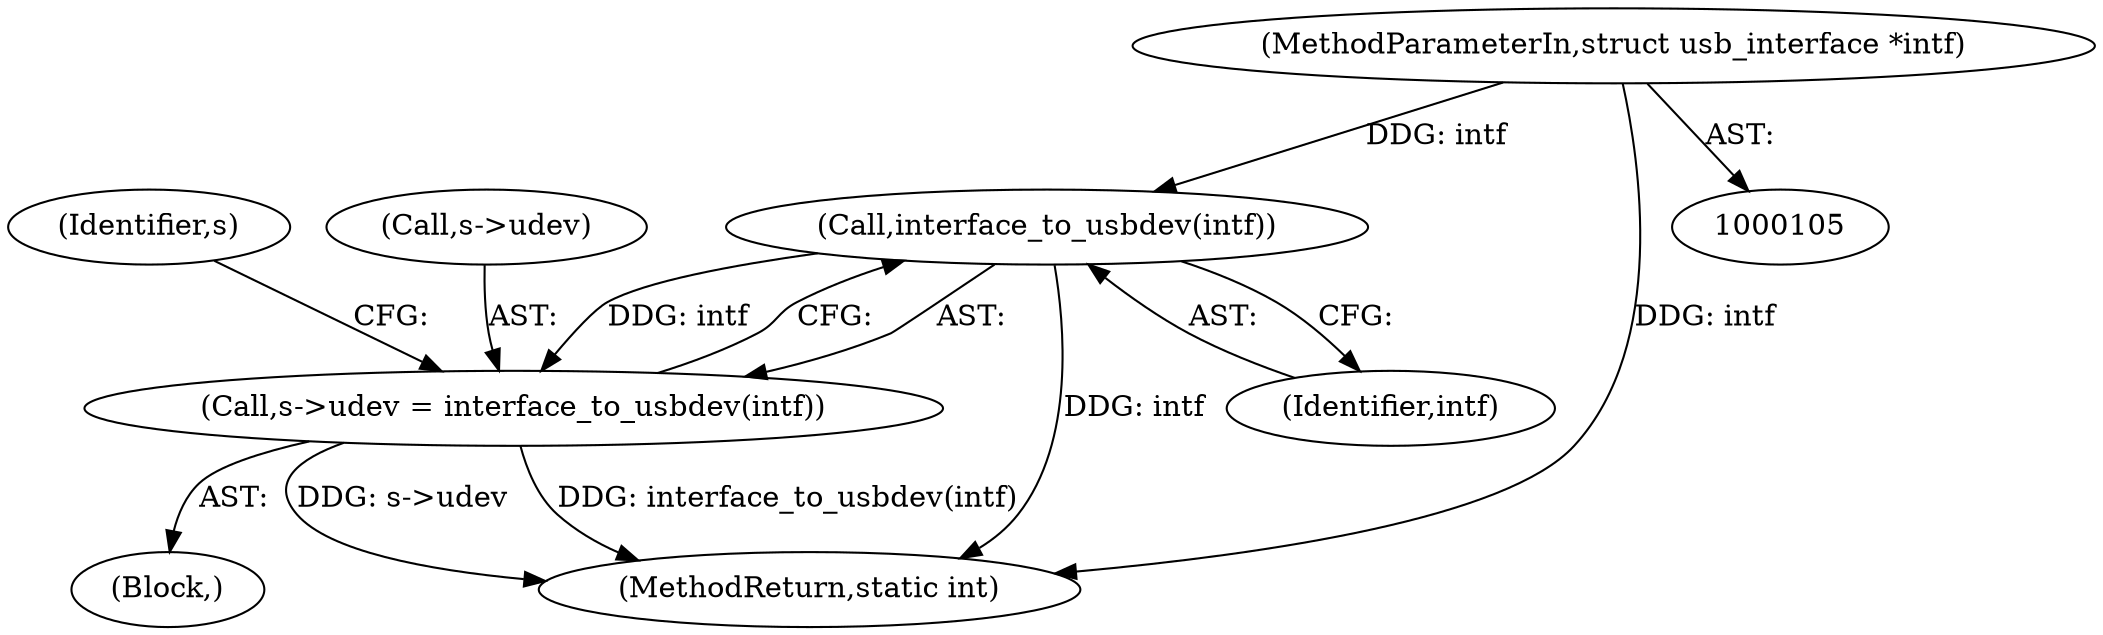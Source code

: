 digraph "0_linux_aa93d1fee85c890a34f2510a310e55ee76a27848@pointer" {
"1000106" [label="(MethodParameterIn,struct usb_interface *intf)"];
"1000165" [label="(Call,interface_to_usbdev(intf))"];
"1000161" [label="(Call,s->udev = interface_to_usbdev(intf))"];
"1000161" [label="(Call,s->udev = interface_to_usbdev(intf))"];
"1000169" [label="(Identifier,s)"];
"1000166" [label="(Identifier,intf)"];
"1000108" [label="(Block,)"];
"1000162" [label="(Call,s->udev)"];
"1000597" [label="(MethodReturn,static int)"];
"1000106" [label="(MethodParameterIn,struct usb_interface *intf)"];
"1000165" [label="(Call,interface_to_usbdev(intf))"];
"1000106" -> "1000105"  [label="AST: "];
"1000106" -> "1000597"  [label="DDG: intf"];
"1000106" -> "1000165"  [label="DDG: intf"];
"1000165" -> "1000161"  [label="AST: "];
"1000165" -> "1000166"  [label="CFG: "];
"1000166" -> "1000165"  [label="AST: "];
"1000161" -> "1000165"  [label="CFG: "];
"1000165" -> "1000597"  [label="DDG: intf"];
"1000165" -> "1000161"  [label="DDG: intf"];
"1000161" -> "1000108"  [label="AST: "];
"1000162" -> "1000161"  [label="AST: "];
"1000169" -> "1000161"  [label="CFG: "];
"1000161" -> "1000597"  [label="DDG: s->udev"];
"1000161" -> "1000597"  [label="DDG: interface_to_usbdev(intf)"];
}
